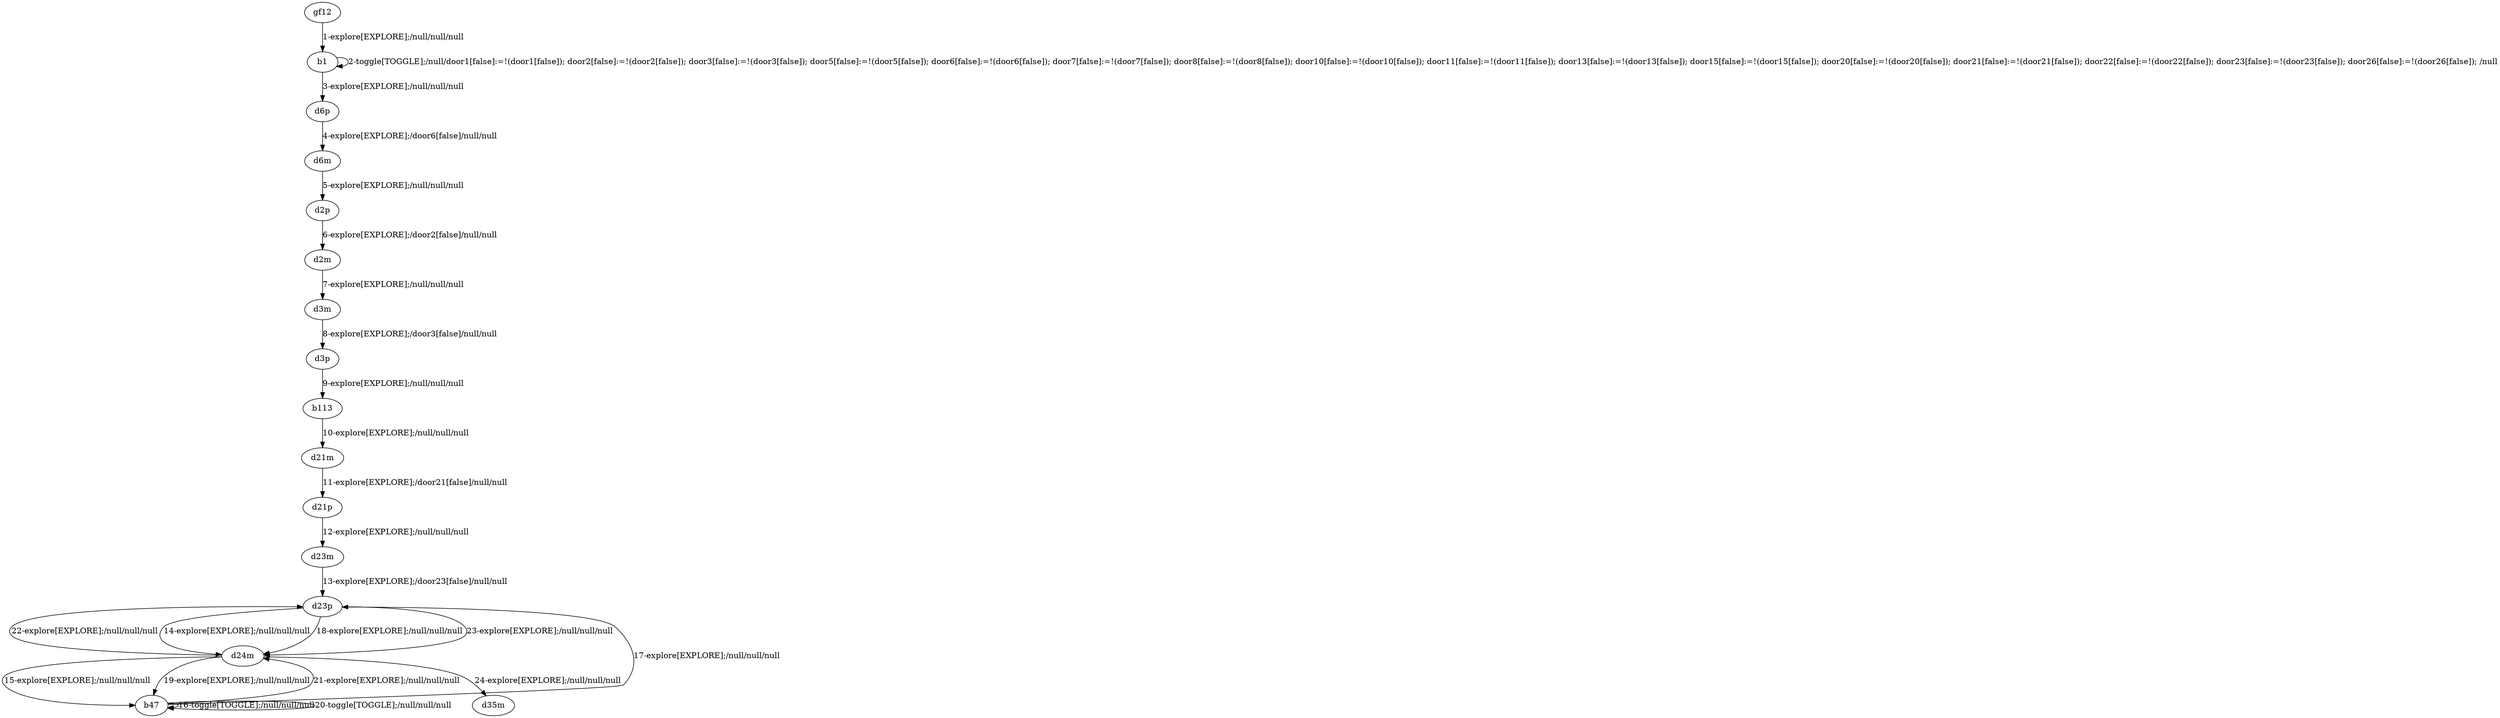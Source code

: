 # Total number of goals covered by this test: 1
# b47 --> d23p

digraph g {
"gf12" -> "b1" [label = "1-explore[EXPLORE];/null/null/null"];
"b1" -> "b1" [label = "2-toggle[TOGGLE];/null/door1[false]:=!(door1[false]); door2[false]:=!(door2[false]); door3[false]:=!(door3[false]); door5[false]:=!(door5[false]); door6[false]:=!(door6[false]); door7[false]:=!(door7[false]); door8[false]:=!(door8[false]); door10[false]:=!(door10[false]); door11[false]:=!(door11[false]); door13[false]:=!(door13[false]); door15[false]:=!(door15[false]); door20[false]:=!(door20[false]); door21[false]:=!(door21[false]); door22[false]:=!(door22[false]); door23[false]:=!(door23[false]); door26[false]:=!(door26[false]); /null"];
"b1" -> "d6p" [label = "3-explore[EXPLORE];/null/null/null"];
"d6p" -> "d6m" [label = "4-explore[EXPLORE];/door6[false]/null/null"];
"d6m" -> "d2p" [label = "5-explore[EXPLORE];/null/null/null"];
"d2p" -> "d2m" [label = "6-explore[EXPLORE];/door2[false]/null/null"];
"d2m" -> "d3m" [label = "7-explore[EXPLORE];/null/null/null"];
"d3m" -> "d3p" [label = "8-explore[EXPLORE];/door3[false]/null/null"];
"d3p" -> "b113" [label = "9-explore[EXPLORE];/null/null/null"];
"b113" -> "d21m" [label = "10-explore[EXPLORE];/null/null/null"];
"d21m" -> "d21p" [label = "11-explore[EXPLORE];/door21[false]/null/null"];
"d21p" -> "d23m" [label = "12-explore[EXPLORE];/null/null/null"];
"d23m" -> "d23p" [label = "13-explore[EXPLORE];/door23[false]/null/null"];
"d23p" -> "d24m" [label = "14-explore[EXPLORE];/null/null/null"];
"d24m" -> "b47" [label = "15-explore[EXPLORE];/null/null/null"];
"b47" -> "b47" [label = "16-toggle[TOGGLE];/null/null/null"];
"b47" -> "d23p" [label = "17-explore[EXPLORE];/null/null/null"];
"d23p" -> "d24m" [label = "18-explore[EXPLORE];/null/null/null"];
"d24m" -> "b47" [label = "19-explore[EXPLORE];/null/null/null"];
"b47" -> "b47" [label = "20-toggle[TOGGLE];/null/null/null"];
"b47" -> "d24m" [label = "21-explore[EXPLORE];/null/null/null"];
"d24m" -> "d23p" [label = "22-explore[EXPLORE];/null/null/null"];
"d23p" -> "d24m" [label = "23-explore[EXPLORE];/null/null/null"];
"d24m" -> "d35m" [label = "24-explore[EXPLORE];/null/null/null"];
}